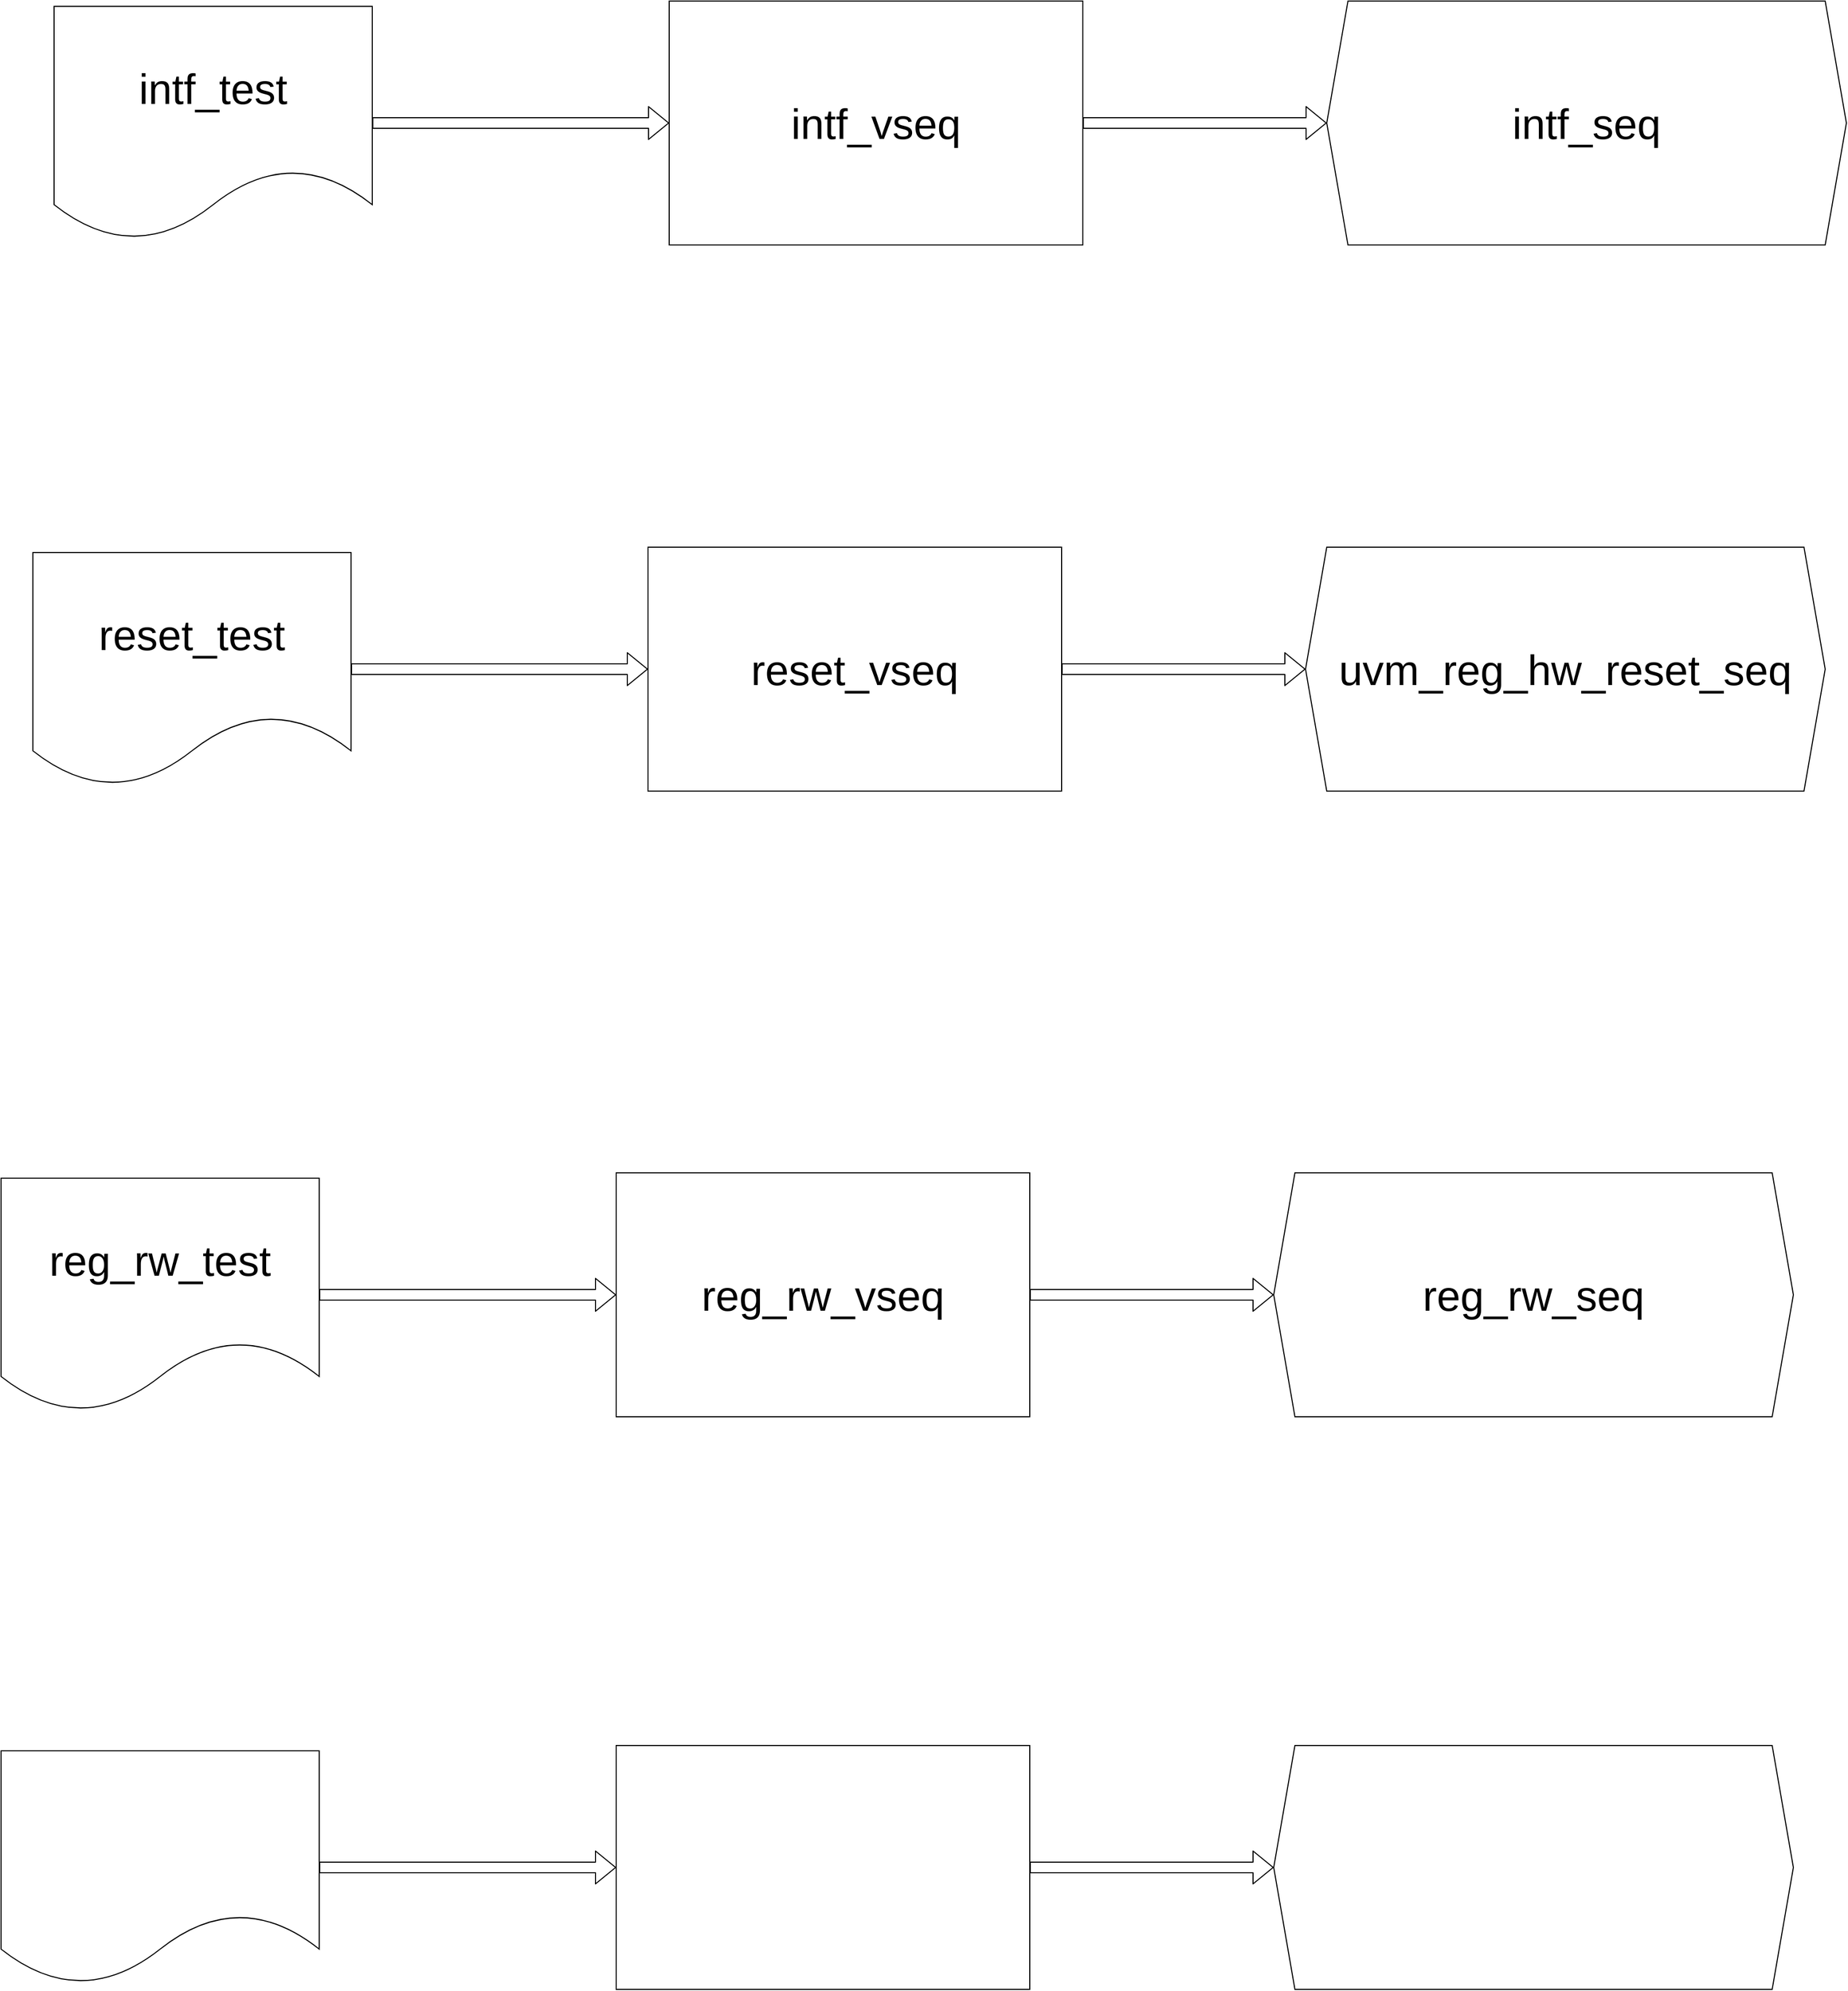 <mxfile>
    <diagram id="ygDnsc0bAxGJzPIS6mEg" name="Page-1">
        <mxGraphModel dx="4300" dy="2037" grid="1" gridSize="10" guides="1" tooltips="1" connect="1" arrows="1" fold="1" page="1" pageScale="1" pageWidth="2000" pageHeight="2300" math="0" shadow="0">
            <root>
                <mxCell id="0"/>
                <mxCell id="1" parent="0"/>
                <mxCell id="7" value="intf_test" style="shape=document;whiteSpace=wrap;html=1;boundedLbl=1;fontSize=40;" parent="1" vertex="1">
                    <mxGeometry x="190" y="230" width="300" height="220" as="geometry"/>
                </mxCell>
                <mxCell id="8" value="intf_vseq" style="rounded=0;whiteSpace=wrap;html=1;fontSize=40;" parent="1" vertex="1">
                    <mxGeometry x="770" y="225" width="390" height="230" as="geometry"/>
                </mxCell>
                <mxCell id="9" value="intf_seq" style="shape=hexagon;perimeter=hexagonPerimeter2;whiteSpace=wrap;html=1;fixedSize=1;fontSize=40;" parent="1" vertex="1">
                    <mxGeometry x="1390" y="225" width="490" height="230" as="geometry"/>
                </mxCell>
                <mxCell id="10" value="" style="shape=flexArrow;endArrow=classic;html=1;exitX=1;exitY=0.5;exitDx=0;exitDy=0;entryX=0;entryY=0.5;entryDx=0;entryDy=0;fontSize=40;" parent="1" source="7" target="8" edge="1">
                    <mxGeometry width="50" height="50" relative="1" as="geometry">
                        <mxPoint x="1030" y="760" as="sourcePoint"/>
                        <mxPoint x="1080" y="710" as="targetPoint"/>
                    </mxGeometry>
                </mxCell>
                <mxCell id="11" value="" style="shape=flexArrow;endArrow=classic;html=1;exitX=1;exitY=0.5;exitDx=0;exitDy=0;entryX=0;entryY=0.5;entryDx=0;entryDy=0;fontSize=40;" parent="1" source="8" target="9" edge="1">
                    <mxGeometry width="50" height="50" relative="1" as="geometry">
                        <mxPoint x="1240" y="580" as="sourcePoint"/>
                        <mxPoint x="1520" y="580" as="targetPoint"/>
                    </mxGeometry>
                </mxCell>
                <mxCell id="12" value="reset_test" style="shape=document;whiteSpace=wrap;html=1;boundedLbl=1;fontSize=40;" parent="1" vertex="1">
                    <mxGeometry x="170" y="745" width="300" height="220" as="geometry"/>
                </mxCell>
                <mxCell id="13" value="reset_vseq" style="rounded=0;whiteSpace=wrap;html=1;fontSize=40;" parent="1" vertex="1">
                    <mxGeometry x="750" y="740" width="390" height="230" as="geometry"/>
                </mxCell>
                <mxCell id="14" value="uvm_reg_hw_reset_seq" style="shape=hexagon;perimeter=hexagonPerimeter2;whiteSpace=wrap;html=1;fixedSize=1;fontSize=40;" parent="1" vertex="1">
                    <mxGeometry x="1370" y="740" width="490" height="230" as="geometry"/>
                </mxCell>
                <mxCell id="15" value="" style="shape=flexArrow;endArrow=classic;html=1;exitX=1;exitY=0.5;exitDx=0;exitDy=0;entryX=0;entryY=0.5;entryDx=0;entryDy=0;fontSize=40;" parent="1" source="12" target="13" edge="1">
                    <mxGeometry width="50" height="50" relative="1" as="geometry">
                        <mxPoint x="1010" y="1275" as="sourcePoint"/>
                        <mxPoint x="1060" y="1225" as="targetPoint"/>
                    </mxGeometry>
                </mxCell>
                <mxCell id="16" value="" style="shape=flexArrow;endArrow=classic;html=1;exitX=1;exitY=0.5;exitDx=0;exitDy=0;entryX=0;entryY=0.5;entryDx=0;entryDy=0;fontSize=40;" parent="1" source="13" target="14" edge="1">
                    <mxGeometry width="50" height="50" relative="1" as="geometry">
                        <mxPoint x="1220" y="1095" as="sourcePoint"/>
                        <mxPoint x="1500" y="1095" as="targetPoint"/>
                    </mxGeometry>
                </mxCell>
                <mxCell id="17" value="reg_rw_test" style="shape=document;whiteSpace=wrap;html=1;boundedLbl=1;fontSize=40;" parent="1" vertex="1">
                    <mxGeometry x="140" y="1335" width="300" height="220" as="geometry"/>
                </mxCell>
                <mxCell id="18" value="reg_rw_vseq" style="rounded=0;whiteSpace=wrap;html=1;fontSize=40;" parent="1" vertex="1">
                    <mxGeometry x="720" y="1330" width="390" height="230" as="geometry"/>
                </mxCell>
                <mxCell id="19" value="reg_rw_seq" style="shape=hexagon;perimeter=hexagonPerimeter2;whiteSpace=wrap;html=1;fixedSize=1;fontSize=40;" parent="1" vertex="1">
                    <mxGeometry x="1340" y="1330" width="490" height="230" as="geometry"/>
                </mxCell>
                <mxCell id="20" value="" style="shape=flexArrow;endArrow=classic;html=1;exitX=1;exitY=0.5;exitDx=0;exitDy=0;entryX=0;entryY=0.5;entryDx=0;entryDy=0;fontSize=40;" parent="1" source="17" target="18" edge="1">
                    <mxGeometry width="50" height="50" relative="1" as="geometry">
                        <mxPoint x="980" y="1865" as="sourcePoint"/>
                        <mxPoint x="1030" y="1815" as="targetPoint"/>
                    </mxGeometry>
                </mxCell>
                <mxCell id="21" value="" style="shape=flexArrow;endArrow=classic;html=1;exitX=1;exitY=0.5;exitDx=0;exitDy=0;entryX=0;entryY=0.5;entryDx=0;entryDy=0;fontSize=40;" parent="1" source="18" target="19" edge="1">
                    <mxGeometry width="50" height="50" relative="1" as="geometry">
                        <mxPoint x="1190" y="1685" as="sourcePoint"/>
                        <mxPoint x="1470" y="1685" as="targetPoint"/>
                    </mxGeometry>
                </mxCell>
                <mxCell id="22" value="" style="shape=document;whiteSpace=wrap;html=1;boundedLbl=1;fontSize=40;" parent="1" vertex="1">
                    <mxGeometry x="140" y="1875" width="300" height="220" as="geometry"/>
                </mxCell>
                <mxCell id="23" value="" style="rounded=0;whiteSpace=wrap;html=1;fontSize=40;" parent="1" vertex="1">
                    <mxGeometry x="720" y="1870" width="390" height="230" as="geometry"/>
                </mxCell>
                <mxCell id="24" value="" style="shape=hexagon;perimeter=hexagonPerimeter2;whiteSpace=wrap;html=1;fixedSize=1;fontSize=40;" parent="1" vertex="1">
                    <mxGeometry x="1340" y="1870" width="490" height="230" as="geometry"/>
                </mxCell>
                <mxCell id="25" value="" style="shape=flexArrow;endArrow=classic;html=1;exitX=1;exitY=0.5;exitDx=0;exitDy=0;entryX=0;entryY=0.5;entryDx=0;entryDy=0;fontSize=40;" parent="1" source="22" target="23" edge="1">
                    <mxGeometry width="50" height="50" relative="1" as="geometry">
                        <mxPoint x="980" y="2405" as="sourcePoint"/>
                        <mxPoint x="1030" y="2355" as="targetPoint"/>
                    </mxGeometry>
                </mxCell>
                <mxCell id="26" value="" style="shape=flexArrow;endArrow=classic;html=1;exitX=1;exitY=0.5;exitDx=0;exitDy=0;entryX=0;entryY=0.5;entryDx=0;entryDy=0;fontSize=40;" parent="1" source="23" target="24" edge="1">
                    <mxGeometry width="50" height="50" relative="1" as="geometry">
                        <mxPoint x="1190" y="2225" as="sourcePoint"/>
                        <mxPoint x="1470" y="2225" as="targetPoint"/>
                    </mxGeometry>
                </mxCell>
            </root>
        </mxGraphModel>
    </diagram>
</mxfile>
